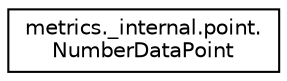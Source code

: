 digraph "Graphical Class Hierarchy"
{
 // LATEX_PDF_SIZE
  edge [fontname="Helvetica",fontsize="10",labelfontname="Helvetica",labelfontsize="10"];
  node [fontname="Helvetica",fontsize="10",shape=record];
  rankdir="LR";
  Node0 [label="metrics._internal.point.\lNumberDataPoint",height=0.2,width=0.4,color="black", fillcolor="white", style="filled",URL="$classmetrics_1_1__internal_1_1point_1_1NumberDataPoint.html",tooltip=" "];
}
